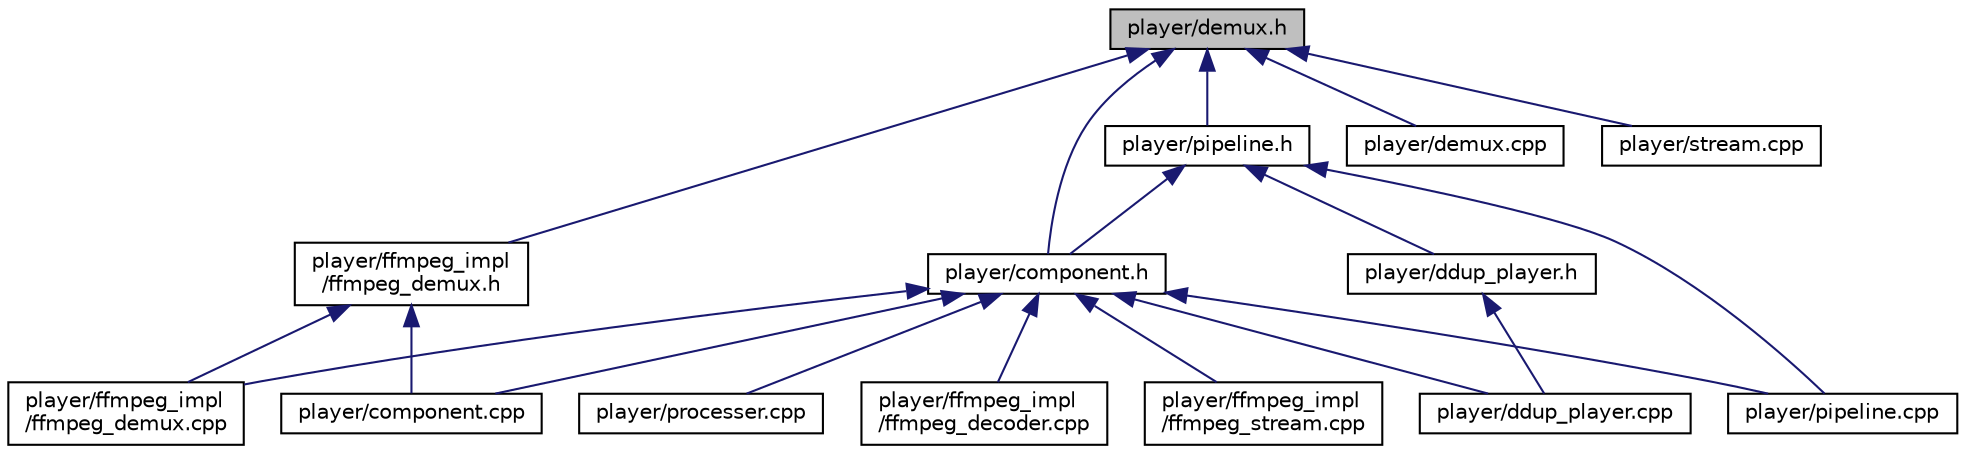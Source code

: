 digraph "player/demux.h"
{
 // LATEX_PDF_SIZE
  edge [fontname="Helvetica",fontsize="10",labelfontname="Helvetica",labelfontsize="10"];
  node [fontname="Helvetica",fontsize="10",shape=record];
  Node1 [label="player/demux.h",height=0.2,width=0.4,color="black", fillcolor="grey75", style="filled", fontcolor="black",tooltip=" "];
  Node1 -> Node2 [dir="back",color="midnightblue",fontsize="10",style="solid",fontname="Helvetica"];
  Node2 [label="player/component.h",height=0.2,width=0.4,color="black", fillcolor="white", style="filled",URL="$component_8h.html",tooltip=" "];
  Node2 -> Node3 [dir="back",color="midnightblue",fontsize="10",style="solid",fontname="Helvetica"];
  Node3 [label="player/component.cpp",height=0.2,width=0.4,color="black", fillcolor="white", style="filled",URL="$component_8cpp.html",tooltip=" "];
  Node2 -> Node4 [dir="back",color="midnightblue",fontsize="10",style="solid",fontname="Helvetica"];
  Node4 [label="player/ddup_player.cpp",height=0.2,width=0.4,color="black", fillcolor="white", style="filled",URL="$ddup__player_8cpp.html",tooltip=" "];
  Node2 -> Node5 [dir="back",color="midnightblue",fontsize="10",style="solid",fontname="Helvetica"];
  Node5 [label="player/ffmpeg_impl\l/ffmpeg_decoder.cpp",height=0.2,width=0.4,color="black", fillcolor="white", style="filled",URL="$ffmpeg__decoder_8cpp.html",tooltip=" "];
  Node2 -> Node6 [dir="back",color="midnightblue",fontsize="10",style="solid",fontname="Helvetica"];
  Node6 [label="player/ffmpeg_impl\l/ffmpeg_demux.cpp",height=0.2,width=0.4,color="black", fillcolor="white", style="filled",URL="$ffmpeg__demux_8cpp.html",tooltip=" "];
  Node2 -> Node7 [dir="back",color="midnightblue",fontsize="10",style="solid",fontname="Helvetica"];
  Node7 [label="player/ffmpeg_impl\l/ffmpeg_stream.cpp",height=0.2,width=0.4,color="black", fillcolor="white", style="filled",URL="$ffmpeg__stream_8cpp.html",tooltip=" "];
  Node2 -> Node8 [dir="back",color="midnightblue",fontsize="10",style="solid",fontname="Helvetica"];
  Node8 [label="player/pipeline.cpp",height=0.2,width=0.4,color="black", fillcolor="white", style="filled",URL="$pipeline_8cpp.html",tooltip=" "];
  Node2 -> Node9 [dir="back",color="midnightblue",fontsize="10",style="solid",fontname="Helvetica"];
  Node9 [label="player/processer.cpp",height=0.2,width=0.4,color="black", fillcolor="white", style="filled",URL="$processer_8cpp.html",tooltip=" "];
  Node1 -> Node10 [dir="back",color="midnightblue",fontsize="10",style="solid",fontname="Helvetica"];
  Node10 [label="player/pipeline.h",height=0.2,width=0.4,color="black", fillcolor="white", style="filled",URL="$pipeline_8h.html",tooltip=" "];
  Node10 -> Node2 [dir="back",color="midnightblue",fontsize="10",style="solid",fontname="Helvetica"];
  Node10 -> Node11 [dir="back",color="midnightblue",fontsize="10",style="solid",fontname="Helvetica"];
  Node11 [label="player/ddup_player.h",height=0.2,width=0.4,color="black", fillcolor="white", style="filled",URL="$ddup__player_8h.html",tooltip=" "];
  Node11 -> Node4 [dir="back",color="midnightblue",fontsize="10",style="solid",fontname="Helvetica"];
  Node10 -> Node8 [dir="back",color="midnightblue",fontsize="10",style="solid",fontname="Helvetica"];
  Node1 -> Node12 [dir="back",color="midnightblue",fontsize="10",style="solid",fontname="Helvetica"];
  Node12 [label="player/ffmpeg_impl\l/ffmpeg_demux.h",height=0.2,width=0.4,color="black", fillcolor="white", style="filled",URL="$ffmpeg__demux_8h.html",tooltip=" "];
  Node12 -> Node3 [dir="back",color="midnightblue",fontsize="10",style="solid",fontname="Helvetica"];
  Node12 -> Node6 [dir="back",color="midnightblue",fontsize="10",style="solid",fontname="Helvetica"];
  Node1 -> Node13 [dir="back",color="midnightblue",fontsize="10",style="solid",fontname="Helvetica"];
  Node13 [label="player/demux.cpp",height=0.2,width=0.4,color="black", fillcolor="white", style="filled",URL="$demux_8cpp.html",tooltip=" "];
  Node1 -> Node14 [dir="back",color="midnightblue",fontsize="10",style="solid",fontname="Helvetica"];
  Node14 [label="player/stream.cpp",height=0.2,width=0.4,color="black", fillcolor="white", style="filled",URL="$stream_8cpp.html",tooltip=" "];
}

